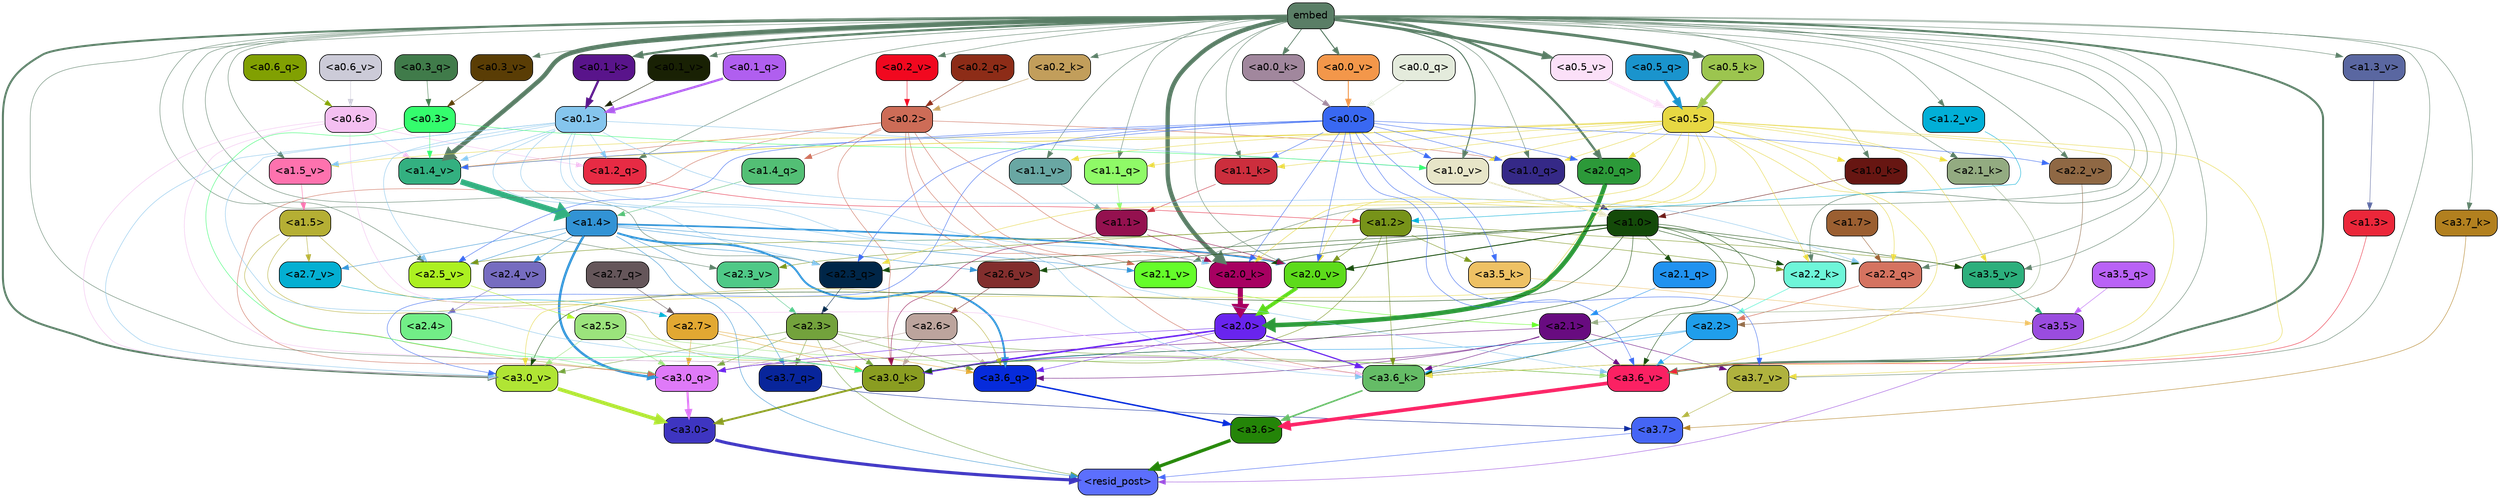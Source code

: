 strict digraph "" {
	graph [bgcolor=transparent,
		layout=dot,
		overlap=false,
		splines=true
	];
	"<a3.7>"	[color=black,
		fillcolor="#4565f5",
		fontname=Helvetica,
		shape=box,
		style="filled, rounded"];
	"<resid_post>"	[color=black,
		fillcolor="#5c6ffd",
		fontname=Helvetica,
		shape=box,
		style="filled, rounded"];
	"<a3.7>" -> "<resid_post>"	[color="#4565f5",
		penwidth=0.6239100098609924];
	"<a3.6>"	[color=black,
		fillcolor="#248508",
		fontname=Helvetica,
		shape=box,
		style="filled, rounded"];
	"<a3.6>" -> "<resid_post>"	[color="#248508",
		penwidth=4.569062113761902];
	"<a3.5>"	[color=black,
		fillcolor="#9a4cdf",
		fontname=Helvetica,
		shape=box,
		style="filled, rounded"];
	"<a3.5>" -> "<resid_post>"	[color="#9a4cdf",
		penwidth=0.6];
	"<a3.0>"	[color=black,
		fillcolor="#3e35c1",
		fontname=Helvetica,
		shape=box,
		style="filled, rounded"];
	"<a3.0>" -> "<resid_post>"	[color="#3e35c1",
		penwidth=4.283544182777405];
	"<a2.3>"	[color=black,
		fillcolor="#73a23c",
		fontname=Helvetica,
		shape=box,
		style="filled, rounded"];
	"<a2.3>" -> "<resid_post>"	[color="#73a23c",
		penwidth=0.6];
	"<a3.7_q>"	[color=black,
		fillcolor="#08259b",
		fontname=Helvetica,
		shape=box,
		style="filled, rounded"];
	"<a2.3>" -> "<a3.7_q>"	[color="#73a23c",
		penwidth=0.6];
	"<a3.6_q>"	[color=black,
		fillcolor="#062bdb",
		fontname=Helvetica,
		shape=box,
		style="filled, rounded"];
	"<a2.3>" -> "<a3.6_q>"	[color="#73a23c",
		penwidth=0.6];
	"<a3.0_q>"	[color=black,
		fillcolor="#df7af8",
		fontname=Helvetica,
		shape=box,
		style="filled, rounded"];
	"<a2.3>" -> "<a3.0_q>"	[color="#73a23c",
		penwidth=0.6];
	"<a3.0_k>"	[color=black,
		fillcolor="#8a9d21",
		fontname=Helvetica,
		shape=box,
		style="filled, rounded"];
	"<a2.3>" -> "<a3.0_k>"	[color="#73a23c",
		penwidth=0.6];
	"<a3.6_v>"	[color=black,
		fillcolor="#fb2163",
		fontname=Helvetica,
		shape=box,
		style="filled, rounded"];
	"<a2.3>" -> "<a3.6_v>"	[color="#73a23c",
		penwidth=0.6];
	"<a3.0_v>"	[color=black,
		fillcolor="#b0e534",
		fontname=Helvetica,
		shape=box,
		style="filled, rounded"];
	"<a2.3>" -> "<a3.0_v>"	[color="#73a23c",
		penwidth=0.6];
	"<a1.4>"	[color=black,
		fillcolor="#3293d5",
		fontname=Helvetica,
		shape=box,
		style="filled, rounded"];
	"<a1.4>" -> "<resid_post>"	[color="#3293d5",
		penwidth=0.6];
	"<a1.4>" -> "<a3.7_q>"	[color="#3293d5",
		penwidth=0.6];
	"<a1.4>" -> "<a3.6_q>"	[color="#3293d5",
		penwidth=2.6908124685287476];
	"<a1.4>" -> "<a3.0_q>"	[color="#3293d5",
		penwidth=3.32076895236969];
	"<a2.3_q>"	[color=black,
		fillcolor="#002648",
		fontname=Helvetica,
		shape=box,
		style="filled, rounded"];
	"<a1.4>" -> "<a2.3_q>"	[color="#3293d5",
		penwidth=0.6];
	"<a2.7_v>"	[color=black,
		fillcolor="#04afd2",
		fontname=Helvetica,
		shape=box,
		style="filled, rounded"];
	"<a1.4>" -> "<a2.7_v>"	[color="#3293d5",
		penwidth=0.6];
	"<a2.6_v>"	[color=black,
		fillcolor="#822e2d",
		fontname=Helvetica,
		shape=box,
		style="filled, rounded"];
	"<a1.4>" -> "<a2.6_v>"	[color="#3293d5",
		penwidth=0.6];
	"<a2.5_v>"	[color=black,
		fillcolor="#acf021",
		fontname=Helvetica,
		shape=box,
		style="filled, rounded"];
	"<a1.4>" -> "<a2.5_v>"	[color="#3293d5",
		penwidth=0.6];
	"<a2.4_v>"	[color=black,
		fillcolor="#766cc0",
		fontname=Helvetica,
		shape=box,
		style="filled, rounded"];
	"<a1.4>" -> "<a2.4_v>"	[color="#3293d5",
		penwidth=0.6];
	"<a2.1_v>"	[color=black,
		fillcolor="#65fd2a",
		fontname=Helvetica,
		shape=box,
		style="filled, rounded"];
	"<a1.4>" -> "<a2.1_v>"	[color="#3293d5",
		penwidth=0.6];
	"<a2.0_v>"	[color=black,
		fillcolor="#5ddb1b",
		fontname=Helvetica,
		shape=box,
		style="filled, rounded"];
	"<a1.4>" -> "<a2.0_v>"	[color="#3293d5",
		penwidth=2.3065454959869385];
	"<a3.7_q>" -> "<a3.7>"	[color="#08259b",
		penwidth=0.6];
	"<a3.6_q>" -> "<a3.6>"	[color="#062bdb",
		penwidth=2.03758105635643];
	"<a3.5_q>"	[color=black,
		fillcolor="#b962f6",
		fontname=Helvetica,
		shape=box,
		style="filled, rounded"];
	"<a3.5_q>" -> "<a3.5>"	[color="#b962f6",
		penwidth=0.6];
	"<a3.0_q>" -> "<a3.0>"	[color="#df7af8",
		penwidth=2.8638100624084473];
	"<a3.7_k>"	[color=black,
		fillcolor="#b2801f",
		fontname=Helvetica,
		shape=box,
		style="filled, rounded"];
	"<a3.7_k>" -> "<a3.7>"	[color="#b2801f",
		penwidth=0.6];
	"<a3.6_k>"	[color=black,
		fillcolor="#65bc66",
		fontname=Helvetica,
		shape=box,
		style="filled, rounded"];
	"<a3.6_k>" -> "<a3.6>"	[color="#65bc66",
		penwidth=2.174198240041733];
	"<a3.5_k>"	[color=black,
		fillcolor="#eec164",
		fontname=Helvetica,
		shape=box,
		style="filled, rounded"];
	"<a3.5_k>" -> "<a3.5>"	[color="#eec164",
		penwidth=0.6];
	"<a3.0_k>" -> "<a3.0>"	[color="#8a9d21",
		penwidth=2.6274144649505615];
	"<a3.7_v>"	[color=black,
		fillcolor="#afb23e",
		fontname=Helvetica,
		shape=box,
		style="filled, rounded"];
	"<a3.7_v>" -> "<a3.7>"	[color="#afb23e",
		penwidth=0.6];
	"<a3.6_v>" -> "<a3.6>"	[color="#fb2163",
		penwidth=5.002329230308533];
	"<a3.5_v>"	[color=black,
		fillcolor="#2caf7c",
		fontname=Helvetica,
		shape=box,
		style="filled, rounded"];
	"<a3.5_v>" -> "<a3.5>"	[color="#2caf7c",
		penwidth=0.6];
	"<a3.0_v>" -> "<a3.0>"	[color="#b0e534",
		penwidth=5.188832879066467];
	"<a2.7>"	[color=black,
		fillcolor="#e2a832",
		fontname=Helvetica,
		shape=box,
		style="filled, rounded"];
	"<a2.7>" -> "<a3.6_q>"	[color="#e2a832",
		penwidth=0.6];
	"<a2.7>" -> "<a3.0_q>"	[color="#e2a832",
		penwidth=0.6];
	"<a2.7>" -> "<a3.0_k>"	[color="#e2a832",
		penwidth=0.6];
	"<a2.6>"	[color=black,
		fillcolor="#bca49d",
		fontname=Helvetica,
		shape=box,
		style="filled, rounded"];
	"<a2.6>" -> "<a3.6_q>"	[color="#bca49d",
		penwidth=0.6];
	"<a2.6>" -> "<a3.0_q>"	[color="#bca49d",
		penwidth=0.6];
	"<a2.6>" -> "<a3.0_k>"	[color="#bca49d",
		penwidth=0.6];
	"<a2.1>"	[color=black,
		fillcolor="#680b80",
		fontname=Helvetica,
		shape=box,
		style="filled, rounded"];
	"<a2.1>" -> "<a3.6_q>"	[color="#680b80",
		penwidth=0.6];
	"<a2.1>" -> "<a3.0_q>"	[color="#680b80",
		penwidth=0.6];
	"<a2.1>" -> "<a3.6_k>"	[color="#680b80",
		penwidth=0.6];
	"<a2.1>" -> "<a3.0_k>"	[color="#680b80",
		penwidth=0.6];
	"<a2.1>" -> "<a3.7_v>"	[color="#680b80",
		penwidth=0.6];
	"<a2.1>" -> "<a3.6_v>"	[color="#680b80",
		penwidth=0.6];
	"<a2.0>"	[color=black,
		fillcolor="#6924ee",
		fontname=Helvetica,
		shape=box,
		style="filled, rounded"];
	"<a2.0>" -> "<a3.6_q>"	[color="#6924ee",
		penwidth=0.6];
	"<a2.0>" -> "<a3.0_q>"	[color="#6924ee",
		penwidth=0.6];
	"<a2.0>" -> "<a3.6_k>"	[color="#6924ee",
		penwidth=1.6254686117172241];
	"<a2.0>" -> "<a3.0_k>"	[color="#6924ee",
		penwidth=2.182972814887762];
	"<a1.5>"	[color=black,
		fillcolor="#b5af34",
		fontname=Helvetica,
		shape=box,
		style="filled, rounded"];
	"<a1.5>" -> "<a3.6_q>"	[color="#b5af34",
		penwidth=0.6];
	"<a1.5>" -> "<a3.0_q>"	[color="#b5af34",
		penwidth=0.6];
	"<a1.5>" -> "<a3.0_k>"	[color="#b5af34",
		penwidth=0.6];
	"<a1.5>" -> "<a2.7_v>"	[color="#b5af34",
		penwidth=0.6];
	"<a2.5>"	[color=black,
		fillcolor="#9be37c",
		fontname=Helvetica,
		shape=box,
		style="filled, rounded"];
	"<a2.5>" -> "<a3.0_q>"	[color="#9be37c",
		penwidth=0.6];
	"<a2.5>" -> "<a3.0_k>"	[color="#9be37c",
		penwidth=0.6];
	"<a2.5>" -> "<a3.6_v>"	[color="#9be37c",
		penwidth=0.6];
	"<a2.5>" -> "<a3.0_v>"	[color="#9be37c",
		penwidth=0.6];
	"<a2.4>"	[color=black,
		fillcolor="#72ee87",
		fontname=Helvetica,
		shape=box,
		style="filled, rounded"];
	"<a2.4>" -> "<a3.0_q>"	[color="#72ee87",
		penwidth=0.6];
	"<a0.2>"	[color=black,
		fillcolor="#cd6c57",
		fontname=Helvetica,
		shape=box,
		style="filled, rounded"];
	"<a0.2>" -> "<a3.0_q>"	[color="#cd6c57",
		penwidth=0.6];
	"<a0.2>" -> "<a3.6_k>"	[color="#cd6c57",
		penwidth=0.6];
	"<a0.2>" -> "<a3.0_k>"	[color="#cd6c57",
		penwidth=0.6];
	"<a2.0_k>"	[color=black,
		fillcolor="#a70061",
		fontname=Helvetica,
		shape=box,
		style="filled, rounded"];
	"<a0.2>" -> "<a2.0_k>"	[color="#cd6c57",
		penwidth=0.6];
	"<a0.2>" -> "<a2.1_v>"	[color="#cd6c57",
		penwidth=0.6];
	"<a0.2>" -> "<a2.0_v>"	[color="#cd6c57",
		penwidth=0.6];
	"<a1.4_q>"	[color=black,
		fillcolor="#53bf75",
		fontname=Helvetica,
		shape=box,
		style="filled, rounded"];
	"<a0.2>" -> "<a1.4_q>"	[color="#cd6c57",
		penwidth=0.6];
	"<a1.0_q>"	[color=black,
		fillcolor="#352987",
		fontname=Helvetica,
		shape=box,
		style="filled, rounded"];
	"<a0.2>" -> "<a1.0_q>"	[color="#cd6c57",
		penwidth=0.6];
	"<a1.4_v>"	[color=black,
		fillcolor="#33b080",
		fontname=Helvetica,
		shape=box,
		style="filled, rounded"];
	"<a0.2>" -> "<a1.4_v>"	[color="#cd6c57",
		penwidth=0.6];
	embed	[color=black,
		fillcolor="#5a7e66",
		fontname=Helvetica,
		shape=box,
		style="filled, rounded"];
	embed -> "<a3.7_k>"	[color="#5a7e66",
		penwidth=0.6];
	embed -> "<a3.6_k>"	[color="#5a7e66",
		penwidth=0.6];
	embed -> "<a3.0_k>"	[color="#5a7e66",
		penwidth=0.6];
	embed -> "<a3.7_v>"	[color="#5a7e66",
		penwidth=0.6];
	embed -> "<a3.6_v>"	[color="#5a7e66",
		penwidth=2.809220314025879];
	embed -> "<a3.5_v>"	[color="#5a7e66",
		penwidth=0.6];
	embed -> "<a3.0_v>"	[color="#5a7e66",
		penwidth=2.754121422767639];
	embed -> "<a2.3_q>"	[color="#5a7e66",
		penwidth=0.6];
	"<a2.2_q>"	[color=black,
		fillcolor="#d57360",
		fontname=Helvetica,
		shape=box,
		style="filled, rounded"];
	embed -> "<a2.2_q>"	[color="#5a7e66",
		penwidth=0.6];
	"<a2.0_q>"	[color=black,
		fillcolor="#2c9939",
		fontname=Helvetica,
		shape=box,
		style="filled, rounded"];
	embed -> "<a2.0_q>"	[color="#5a7e66",
		penwidth=3.102177858352661];
	"<a2.2_k>"	[color=black,
		fillcolor="#6ef6d9",
		fontname=Helvetica,
		shape=box,
		style="filled, rounded"];
	embed -> "<a2.2_k>"	[color="#5a7e66",
		penwidth=0.6805839538574219];
	"<a2.1_k>"	[color=black,
		fillcolor="#93ab81",
		fontname=Helvetica,
		shape=box,
		style="filled, rounded"];
	embed -> "<a2.1_k>"	[color="#5a7e66",
		penwidth=0.6];
	embed -> "<a2.0_k>"	[color="#5a7e66",
		penwidth=5.977519929409027];
	embed -> "<a2.5_v>"	[color="#5a7e66",
		penwidth=0.6];
	"<a2.3_v>"	[color=black,
		fillcolor="#4fc987",
		fontname=Helvetica,
		shape=box,
		style="filled, rounded"];
	embed -> "<a2.3_v>"	[color="#5a7e66",
		penwidth=0.6];
	"<a2.2_v>"	[color=black,
		fillcolor="#8f6844",
		fontname=Helvetica,
		shape=box,
		style="filled, rounded"];
	embed -> "<a2.2_v>"	[color="#5a7e66",
		penwidth=0.6436443328857422];
	embed -> "<a2.1_v>"	[color="#5a7e66",
		penwidth=0.6];
	embed -> "<a2.0_v>"	[color="#5a7e66",
		penwidth=0.6];
	"<a1.2_q>"	[color=black,
		fillcolor="#e72b44",
		fontname=Helvetica,
		shape=box,
		style="filled, rounded"];
	embed -> "<a1.2_q>"	[color="#5a7e66",
		penwidth=0.6224298477172852];
	"<a1.1_q>"	[color=black,
		fillcolor="#8ffa67",
		fontname=Helvetica,
		shape=box,
		style="filled, rounded"];
	embed -> "<a1.1_q>"	[color="#5a7e66",
		penwidth=0.6];
	embed -> "<a1.0_q>"	[color="#5a7e66",
		penwidth=0.6];
	"<a1.1_k>"	[color=black,
		fillcolor="#cc2e3d",
		fontname=Helvetica,
		shape=box,
		style="filled, rounded"];
	embed -> "<a1.1_k>"	[color="#5a7e66",
		penwidth=0.6];
	"<a1.0_k>"	[color=black,
		fillcolor="#671612",
		fontname=Helvetica,
		shape=box,
		style="filled, rounded"];
	embed -> "<a1.0_k>"	[color="#5a7e66",
		penwidth=0.6];
	"<a1.5_v>"	[color=black,
		fillcolor="#fe72ae",
		fontname=Helvetica,
		shape=box,
		style="filled, rounded"];
	embed -> "<a1.5_v>"	[color="#5a7e66",
		penwidth=0.6];
	embed -> "<a1.4_v>"	[color="#5a7e66",
		penwidth=6.155339062213898];
	"<a1.3_v>"	[color=black,
		fillcolor="#5a67a1",
		fontname=Helvetica,
		shape=box,
		style="filled, rounded"];
	embed -> "<a1.3_v>"	[color="#5a7e66",
		penwidth=0.6];
	"<a1.2_v>"	[color=black,
		fillcolor="#01afd7",
		fontname=Helvetica,
		shape=box,
		style="filled, rounded"];
	embed -> "<a1.2_v>"	[color="#5a7e66",
		penwidth=0.6];
	"<a1.1_v>"	[color=black,
		fillcolor="#69a7a3",
		fontname=Helvetica,
		shape=box,
		style="filled, rounded"];
	embed -> "<a1.1_v>"	[color="#5a7e66",
		penwidth=0.6];
	"<a1.0_v>"	[color=black,
		fillcolor="#e7e5c8",
		fontname=Helvetica,
		shape=box,
		style="filled, rounded"];
	embed -> "<a1.0_v>"	[color="#5a7e66",
		penwidth=1.3890299797058105];
	"<a0.5_k>"	[color=black,
		fillcolor="#9cc54f",
		fontname=Helvetica,
		shape=box,
		style="filled, rounded"];
	embed -> "<a0.5_k>"	[color="#5a7e66",
		penwidth=3.961596131324768];
	"<a0.2_k>"	[color=black,
		fillcolor="#c29e5b",
		fontname=Helvetica,
		shape=box,
		style="filled, rounded"];
	embed -> "<a0.2_k>"	[color="#5a7e66",
		penwidth=0.6];
	"<a0.1_k>"	[color=black,
		fillcolor="#59148b",
		fontname=Helvetica,
		shape=box,
		style="filled, rounded"];
	embed -> "<a0.1_k>"	[color="#5a7e66",
		penwidth=3.0873727798461914];
	"<a0.0_k>"	[color=black,
		fillcolor="#a1879d",
		fontname=Helvetica,
		shape=box,
		style="filled, rounded"];
	embed -> "<a0.0_k>"	[color="#5a7e66",
		penwidth=1.0056166648864746];
	"<a0.5_v>"	[color=black,
		fillcolor="#fbe0f8",
		fontname=Helvetica,
		shape=box,
		style="filled, rounded"];
	embed -> "<a0.5_v>"	[color="#5a7e66",
		penwidth=3.8657681941986084];
	"<a0.3_v>"	[color=black,
		fillcolor="#5a3d05",
		fontname=Helvetica,
		shape=box,
		style="filled, rounded"];
	embed -> "<a0.3_v>"	[color="#5a7e66",
		penwidth=0.6];
	"<a0.2_v>"	[color=black,
		fillcolor="#f1081f",
		fontname=Helvetica,
		shape=box,
		style="filled, rounded"];
	embed -> "<a0.2_v>"	[color="#5a7e66",
		penwidth=0.6];
	"<a0.1_v>"	[color=black,
		fillcolor="#192104",
		fontname=Helvetica,
		shape=box,
		style="filled, rounded"];
	embed -> "<a0.1_v>"	[color="#5a7e66",
		penwidth=0.7226338386535645];
	"<a0.0_v>"	[color=black,
		fillcolor="#f3974a",
		fontname=Helvetica,
		shape=box,
		style="filled, rounded"];
	embed -> "<a0.0_v>"	[color="#5a7e66",
		penwidth=1.3709254264831543];
	"<a2.2>"	[color=black,
		fillcolor="#1f9eeb",
		fontname=Helvetica,
		shape=box,
		style="filled, rounded"];
	"<a2.2>" -> "<a3.6_k>"	[color="#1f9eeb",
		penwidth=0.6];
	"<a2.2>" -> "<a3.0_k>"	[color="#1f9eeb",
		penwidth=0.6065438985824585];
	"<a2.2>" -> "<a3.6_v>"	[color="#1f9eeb",
		penwidth=0.6];
	"<a1.2>"	[color=black,
		fillcolor="#779319",
		fontname=Helvetica,
		shape=box,
		style="filled, rounded"];
	"<a1.2>" -> "<a3.6_k>"	[color="#779319",
		penwidth=0.6];
	"<a1.2>" -> "<a3.5_k>"	[color="#779319",
		penwidth=0.6];
	"<a1.2>" -> "<a3.0_k>"	[color="#779319",
		penwidth=0.6];
	"<a1.2>" -> "<a3.5_v>"	[color="#779319",
		penwidth=0.6];
	"<a1.2>" -> "<a2.2_k>"	[color="#779319",
		penwidth=0.6];
	"<a1.2>" -> "<a2.5_v>"	[color="#779319",
		penwidth=0.6];
	"<a1.2>" -> "<a2.3_v>"	[color="#779319",
		penwidth=0.6];
	"<a1.2>" -> "<a2.0_v>"	[color="#779319",
		penwidth=0.6];
	"<a1.0>"	[color=black,
		fillcolor="#144a09",
		fontname=Helvetica,
		shape=box,
		style="filled, rounded"];
	"<a1.0>" -> "<a3.6_k>"	[color="#144a09",
		penwidth=0.6];
	"<a1.0>" -> "<a3.0_k>"	[color="#144a09",
		penwidth=0.6];
	"<a1.0>" -> "<a3.6_v>"	[color="#144a09",
		penwidth=0.6];
	"<a1.0>" -> "<a3.5_v>"	[color="#144a09",
		penwidth=0.6];
	"<a1.0>" -> "<a3.0_v>"	[color="#144a09",
		penwidth=0.6];
	"<a1.0>" -> "<a2.3_q>"	[color="#144a09",
		penwidth=0.6];
	"<a1.0>" -> "<a2.2_q>"	[color="#144a09",
		penwidth=0.6];
	"<a2.1_q>"	[color=black,
		fillcolor="#2092f0",
		fontname=Helvetica,
		shape=box,
		style="filled, rounded"];
	"<a1.0>" -> "<a2.1_q>"	[color="#144a09",
		penwidth=0.6];
	"<a1.0>" -> "<a2.2_k>"	[color="#144a09",
		penwidth=0.6];
	"<a1.0>" -> "<a2.0_k>"	[color="#144a09",
		penwidth=0.6];
	"<a1.0>" -> "<a2.6_v>"	[color="#144a09",
		penwidth=0.6];
	"<a1.0>" -> "<a2.0_v>"	[color="#144a09",
		penwidth=1.2192587852478027];
	"<a0.6>"	[color=black,
		fillcolor="#f4bff1",
		fontname=Helvetica,
		shape=box,
		style="filled, rounded"];
	"<a0.6>" -> "<a3.6_k>"	[color="#f4bff1",
		penwidth=0.6];
	"<a0.6>" -> "<a3.0_k>"	[color="#f4bff1",
		penwidth=0.6];
	"<a0.6>" -> "<a3.0_v>"	[color="#f4bff1",
		penwidth=0.6];
	"<a0.6>" -> "<a1.2_q>"	[color="#f4bff1",
		penwidth=0.6];
	"<a0.6>" -> "<a1.4_v>"	[color="#f4bff1",
		penwidth=0.6];
	"<a0.5>"	[color=black,
		fillcolor="#e7d843",
		fontname=Helvetica,
		shape=box,
		style="filled, rounded"];
	"<a0.5>" -> "<a3.6_k>"	[color="#e7d843",
		penwidth=0.6];
	"<a0.5>" -> "<a3.7_v>"	[color="#e7d843",
		penwidth=0.6];
	"<a0.5>" -> "<a3.6_v>"	[color="#e7d843",
		penwidth=0.6];
	"<a0.5>" -> "<a3.5_v>"	[color="#e7d843",
		penwidth=0.6];
	"<a0.5>" -> "<a3.0_v>"	[color="#e7d843",
		penwidth=0.6120390892028809];
	"<a0.5>" -> "<a2.3_q>"	[color="#e7d843",
		penwidth=0.6];
	"<a0.5>" -> "<a2.2_q>"	[color="#e7d843",
		penwidth=0.6];
	"<a0.5>" -> "<a2.0_q>"	[color="#e7d843",
		penwidth=0.6];
	"<a0.5>" -> "<a2.2_k>"	[color="#e7d843",
		penwidth=0.6];
	"<a0.5>" -> "<a2.1_k>"	[color="#e7d843",
		penwidth=0.6];
	"<a0.5>" -> "<a2.0_k>"	[color="#e7d843",
		penwidth=0.658348560333252];
	"<a0.5>" -> "<a2.0_v>"	[color="#e7d843",
		penwidth=0.6];
	"<a0.5>" -> "<a1.1_q>"	[color="#e7d843",
		penwidth=0.6];
	"<a0.5>" -> "<a1.0_q>"	[color="#e7d843",
		penwidth=0.6];
	"<a0.5>" -> "<a1.1_k>"	[color="#e7d843",
		penwidth=0.6];
	"<a0.5>" -> "<a1.0_k>"	[color="#e7d843",
		penwidth=0.6];
	"<a0.5>" -> "<a1.5_v>"	[color="#e7d843",
		penwidth=0.6];
	"<a0.5>" -> "<a1.4_v>"	[color="#e7d843",
		penwidth=0.9002184867858887];
	"<a0.5>" -> "<a1.1_v>"	[color="#e7d843",
		penwidth=0.6];
	"<a0.5>" -> "<a1.0_v>"	[color="#e7d843",
		penwidth=0.6];
	"<a0.1>"	[color=black,
		fillcolor="#85c5ed",
		fontname=Helvetica,
		shape=box,
		style="filled, rounded"];
	"<a0.1>" -> "<a3.6_k>"	[color="#85c5ed",
		penwidth=0.6];
	"<a0.1>" -> "<a3.0_k>"	[color="#85c5ed",
		penwidth=0.6];
	"<a0.1>" -> "<a3.6_v>"	[color="#85c5ed",
		penwidth=0.6];
	"<a0.1>" -> "<a3.0_v>"	[color="#85c5ed",
		penwidth=0.6];
	"<a0.1>" -> "<a2.3_q>"	[color="#85c5ed",
		penwidth=0.6];
	"<a0.1>" -> "<a2.2_q>"	[color="#85c5ed",
		penwidth=0.6];
	"<a0.1>" -> "<a2.0_k>"	[color="#85c5ed",
		penwidth=0.6];
	"<a0.1>" -> "<a2.5_v>"	[color="#85c5ed",
		penwidth=0.6];
	"<a0.1>" -> "<a1.2_q>"	[color="#85c5ed",
		penwidth=0.6];
	"<a0.1>" -> "<a1.5_v>"	[color="#85c5ed",
		penwidth=0.6];
	"<a0.1>" -> "<a1.4_v>"	[color="#85c5ed",
		penwidth=0.6];
	"<a0.1>" -> "<a1.0_v>"	[color="#85c5ed",
		penwidth=0.6];
	"<a0.0>"	[color=black,
		fillcolor="#3968f2",
		fontname=Helvetica,
		shape=box,
		style="filled, rounded"];
	"<a0.0>" -> "<a3.5_k>"	[color="#3968f2",
		penwidth=0.6];
	"<a0.0>" -> "<a3.7_v>"	[color="#3968f2",
		penwidth=0.6];
	"<a0.0>" -> "<a3.6_v>"	[color="#3968f2",
		penwidth=0.6];
	"<a0.0>" -> "<a3.0_v>"	[color="#3968f2",
		penwidth=0.6];
	"<a0.0>" -> "<a2.3_q>"	[color="#3968f2",
		penwidth=0.6];
	"<a0.0>" -> "<a2.0_q>"	[color="#3968f2",
		penwidth=0.6];
	"<a0.0>" -> "<a2.0_k>"	[color="#3968f2",
		penwidth=0.6];
	"<a0.0>" -> "<a2.5_v>"	[color="#3968f2",
		penwidth=0.6];
	"<a0.0>" -> "<a2.2_v>"	[color="#3968f2",
		penwidth=0.6];
	"<a0.0>" -> "<a2.0_v>"	[color="#3968f2",
		penwidth=0.6];
	"<a0.0>" -> "<a1.0_q>"	[color="#3968f2",
		penwidth=0.6];
	"<a0.0>" -> "<a1.1_k>"	[color="#3968f2",
		penwidth=0.6];
	"<a0.0>" -> "<a1.4_v>"	[color="#3968f2",
		penwidth=0.6];
	"<a0.0>" -> "<a1.0_v>"	[color="#3968f2",
		penwidth=0.6];
	"<a1.1>"	[color=black,
		fillcolor="#94114f",
		fontname=Helvetica,
		shape=box,
		style="filled, rounded"];
	"<a1.1>" -> "<a3.0_k>"	[color="#94114f",
		penwidth=0.6];
	"<a1.1>" -> "<a2.0_k>"	[color="#94114f",
		penwidth=0.6];
	"<a1.1>" -> "<a2.0_v>"	[color="#94114f",
		penwidth=0.6];
	"<a0.3>"	[color=black,
		fillcolor="#34fd6d",
		fontname=Helvetica,
		shape=box,
		style="filled, rounded"];
	"<a0.3>" -> "<a3.0_k>"	[color="#34fd6d",
		penwidth=0.6];
	"<a0.3>" -> "<a1.4_v>"	[color="#34fd6d",
		penwidth=0.6];
	"<a0.3>" -> "<a1.0_v>"	[color="#34fd6d",
		penwidth=0.6];
	"<a1.3>"	[color=black,
		fillcolor="#eb273a",
		fontname=Helvetica,
		shape=box,
		style="filled, rounded"];
	"<a1.3>" -> "<a3.6_v>"	[color="#eb273a",
		penwidth=0.6];
	"<a2.7_q>"	[color=black,
		fillcolor="#65565a",
		fontname=Helvetica,
		shape=box,
		style="filled, rounded"];
	"<a2.7_q>" -> "<a2.7>"	[color="#65565a",
		penwidth=0.6];
	"<a2.3_q>" -> "<a2.3>"	[color="#002648",
		penwidth=0.6];
	"<a2.2_q>" -> "<a2.2>"	[color="#d57360",
		penwidth=0.7585353851318359];
	"<a2.1_q>" -> "<a2.1>"	[color="#2092f0",
		penwidth=0.6];
	"<a2.0_q>" -> "<a2.0>"	[color="#2c9939",
		penwidth=6.189085364341736];
	"<a2.2_k>" -> "<a2.2>"	[color="#6ef6d9",
		penwidth=0.87534499168396];
	"<a2.1_k>" -> "<a2.1>"	[color="#93ab81",
		penwidth=0.6];
	"<a2.0_k>" -> "<a2.0>"	[color="#a70061",
		penwidth=7.056803464889526];
	"<a2.7_v>" -> "<a2.7>"	[color="#04afd2",
		penwidth=0.6];
	"<a2.6_v>" -> "<a2.6>"	[color="#822e2d",
		penwidth=0.6];
	"<a2.5_v>" -> "<a2.5>"	[color="#acf021",
		penwidth=0.6];
	"<a2.4_v>" -> "<a2.4>"	[color="#766cc0",
		penwidth=0.6];
	"<a2.3_v>" -> "<a2.3>"	[color="#4fc987",
		penwidth=0.6];
	"<a2.2_v>" -> "<a2.2>"	[color="#8f6844",
		penwidth=0.6];
	"<a2.1_v>" -> "<a2.1>"	[color="#65fd2a",
		penwidth=0.6];
	"<a2.0_v>" -> "<a2.0>"	[color="#5ddb1b",
		penwidth=5.12138295173645];
	"<a1.7>"	[color=black,
		fillcolor="#9b5f31",
		fontname=Helvetica,
		shape=box,
		style="filled, rounded"];
	"<a1.7>" -> "<a2.2_q>"	[color="#9b5f31",
		penwidth=0.6];
	"<a1.4_q>" -> "<a1.4>"	[color="#53bf75",
		penwidth=0.6];
	"<a1.2_q>" -> "<a1.2>"	[color="#e72b44",
		penwidth=0.6036911010742188];
	"<a1.1_q>" -> "<a1.1>"	[color="#8ffa67",
		penwidth=0.6];
	"<a1.0_q>" -> "<a1.0>"	[color="#352987",
		penwidth=0.6];
	"<a1.1_k>" -> "<a1.1>"	[color="#cc2e3d",
		penwidth=0.6];
	"<a1.0_k>" -> "<a1.0>"	[color="#671612",
		penwidth=0.6];
	"<a1.5_v>" -> "<a1.5>"	[color="#fe72ae",
		penwidth=0.6];
	"<a1.4_v>" -> "<a1.4>"	[color="#33b080",
		penwidth=7.850657939910889];
	"<a1.3_v>" -> "<a1.3>"	[color="#5a67a1",
		penwidth=0.6];
	"<a1.2_v>" -> "<a1.2>"	[color="#01afd7",
		penwidth=0.6];
	"<a1.1_v>" -> "<a1.1>"	[color="#69a7a3",
		penwidth=0.6];
	"<a1.0_v>" -> "<a1.0>"	[color="#e7e5c8",
		penwidth=2.021620035171509];
	"<a0.6_q>"	[color=black,
		fillcolor="#81a002",
		fontname=Helvetica,
		shape=box,
		style="filled, rounded"];
	"<a0.6_q>" -> "<a0.6>"	[color="#81a002",
		penwidth=0.6];
	"<a0.5_q>"	[color=black,
		fillcolor="#1a94cd",
		fontname=Helvetica,
		shape=box,
		style="filled, rounded"];
	"<a0.5_q>" -> "<a0.5>"	[color="#1a94cd",
		penwidth=4.077653527259827];
	"<a0.3_q>"	[color=black,
		fillcolor="#407b4a",
		fontname=Helvetica,
		shape=box,
		style="filled, rounded"];
	"<a0.3_q>" -> "<a0.3>"	[color="#407b4a",
		penwidth=0.6];
	"<a0.2_q>"	[color=black,
		fillcolor="#8d2c17",
		fontname=Helvetica,
		shape=box,
		style="filled, rounded"];
	"<a0.2_q>" -> "<a0.2>"	[color="#8d2c17",
		penwidth=0.6];
	"<a0.1_q>"	[color=black,
		fillcolor="#b05fef",
		fontname=Helvetica,
		shape=box,
		style="filled, rounded"];
	"<a0.1_q>" -> "<a0.1>"	[color="#b05fef",
		penwidth=3.1134376525878906];
	"<a0.0_q>"	[color=black,
		fillcolor="#e4ebdc",
		fontname=Helvetica,
		shape=box,
		style="filled, rounded"];
	"<a0.0_q>" -> "<a0.0>"	[color="#e4ebdc",
		penwidth=1.0843520164489746];
	"<a0.5_k>" -> "<a0.5>"	[color="#9cc54f",
		penwidth=3.968934178352356];
	"<a0.2_k>" -> "<a0.2>"	[color="#c29e5b",
		penwidth=0.6];
	"<a0.1_k>" -> "<a0.1>"	[color="#59148b",
		penwidth=3.0963125228881836];
	"<a0.0_k>" -> "<a0.0>"	[color="#a1879d",
		penwidth=1.0073614120483398];
	"<a0.6_v>"	[color=black,
		fillcolor="#cccbd8",
		fontname=Helvetica,
		shape=box,
		style="filled, rounded"];
	"<a0.6_v>" -> "<a0.6>"	[color="#cccbd8",
		penwidth=0.6];
	"<a0.5_v>" -> "<a0.5>"	[color="#fbe0f8",
		penwidth=3.7172799110412598];
	"<a0.3_v>" -> "<a0.3>"	[color="#5a3d05",
		penwidth=0.6];
	"<a0.2_v>" -> "<a0.2>"	[color="#f1081f",
		penwidth=0.6];
	"<a0.1_v>" -> "<a0.1>"	[color="#192104",
		penwidth=0.602088451385498];
	"<a0.0_v>" -> "<a0.0>"	[color="#f3974a",
		penwidth=1.3448786735534668];
}
